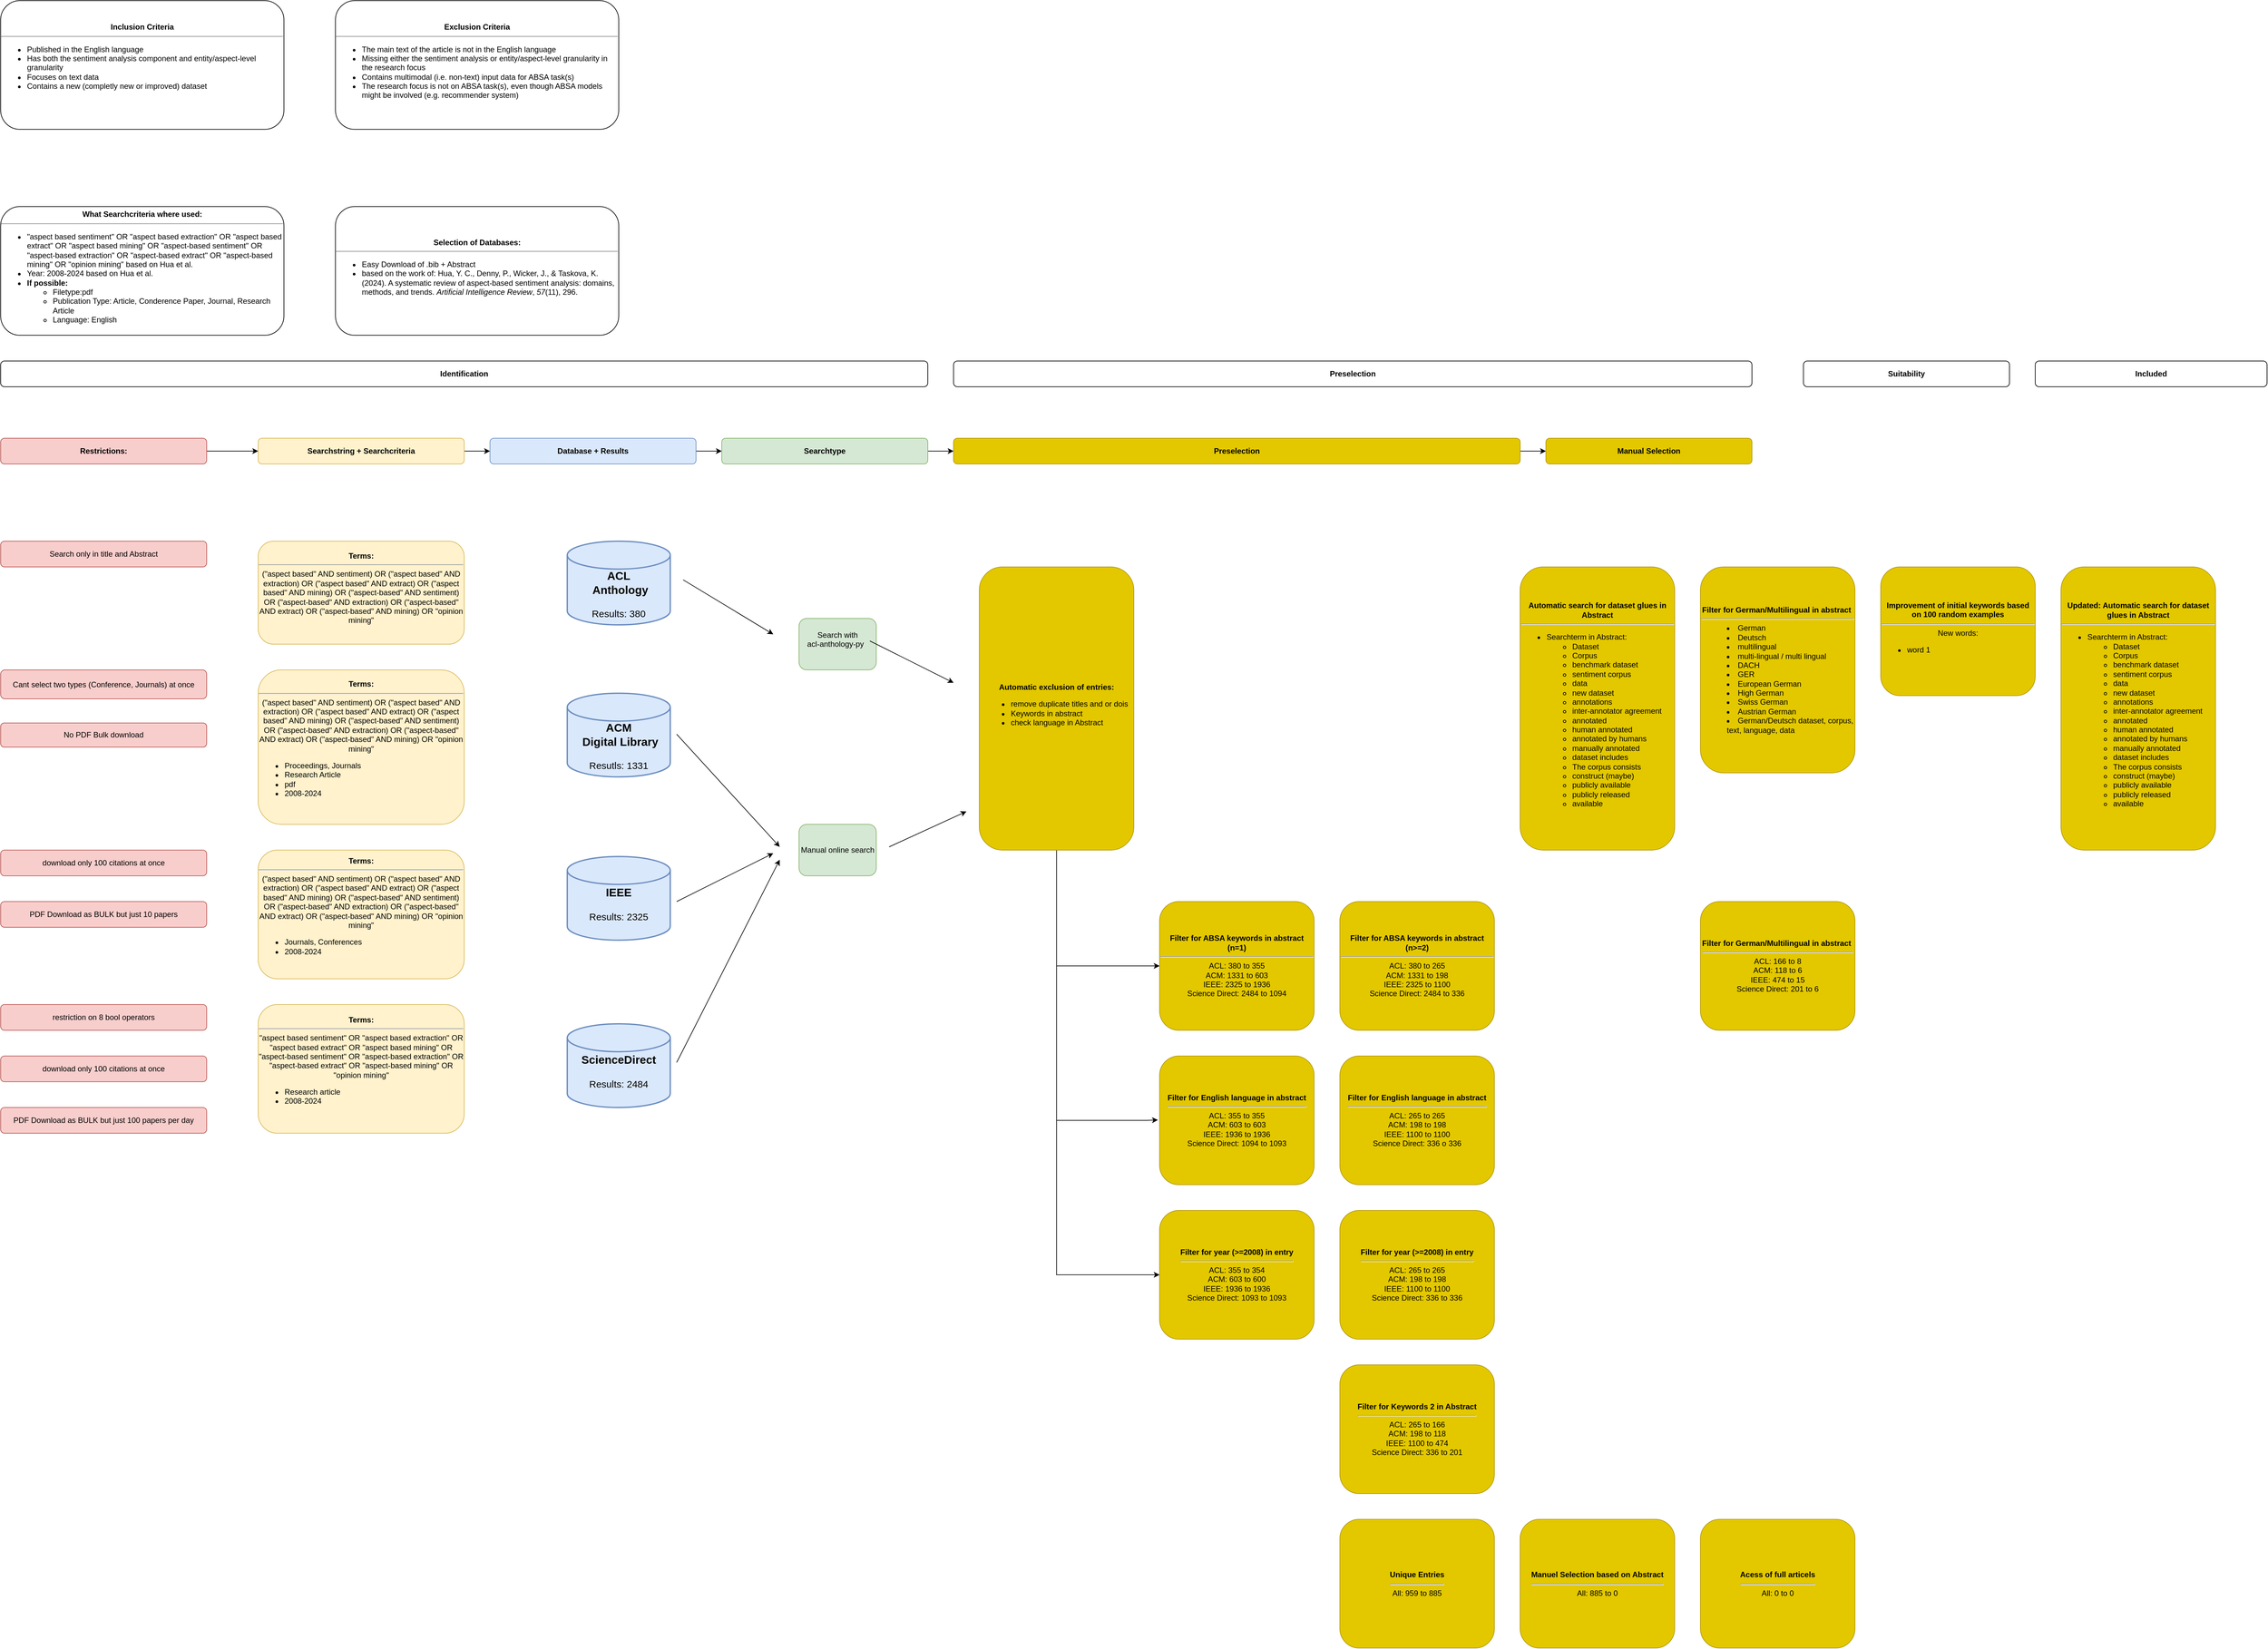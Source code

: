 <mxfile version="26.0.9">
  <diagram name="Seite-1" id="RAakanCPxx20ZKsU9evX">
    <mxGraphModel dx="2261" dy="2013" grid="1" gridSize="10" guides="1" tooltips="1" connect="1" arrows="1" fold="1" page="1" pageScale="1" pageWidth="827" pageHeight="1169" math="0" shadow="0">
      <root>
        <mxCell id="0" />
        <mxCell id="1" parent="0" />
        <UserObject label="&lt;font style=&quot;font-size: 15px;&quot;&gt;&lt;br&gt;&lt;span&gt;&lt;h3 class=&quot;LC20lb MBeuO DKV0Md&quot;&gt;ACM&lt;br style=&quot;font-size: 15px;&quot;&gt;&amp;nbsp;Digital Library&lt;/h3&gt;&lt;div&gt;Resutls: 1331&lt;/div&gt;&lt;/span&gt;&lt;/font&gt;" id="kCs5vxGw46p87-mSVRC9-5">
          <mxCell style="strokeWidth=2;html=1;shape=mxgraph.flowchart.database;whiteSpace=wrap;fillColor=#dae8fc;strokeColor=#6c8ebf;" parent="1" vertex="1">
            <mxGeometry x="360" y="276.25" width="160" height="130" as="geometry" />
          </mxCell>
        </UserObject>
        <UserObject label="&lt;font style=&quot;font-size: 15px;&quot;&gt;&lt;span&gt;&lt;h3 class=&quot;LC20lb MBeuO DKV0Md&quot;&gt;IEEE&lt;/h3&gt;&lt;div&gt;Results: 2325&lt;/div&gt;&lt;/span&gt;&lt;/font&gt;" id="kCs5vxGw46p87-mSVRC9-7">
          <mxCell style="strokeWidth=2;html=1;shape=mxgraph.flowchart.database;whiteSpace=wrap;fillColor=#dae8fc;strokeColor=#6c8ebf;" parent="1" vertex="1">
            <mxGeometry x="360" y="530" width="160" height="130" as="geometry" />
          </mxCell>
        </UserObject>
        <UserObject label="&lt;font style=&quot;font-size: 15px;&quot;&gt;&lt;span&gt;&lt;h3 class=&quot;LC20lb MBeuO DKV0Md&quot;&gt;&lt;span&gt;&lt;a data-ved=&quot;2ahUKEwi6nIKY-eWJAxUc9rsIHRbrDrkQFnoECAwQAQ&quot; href=&quot;https://www.sciencedirect.com/&quot;&gt;&lt;/a&gt;&lt;/span&gt;&lt;/h3&gt;&lt;h3 class=&quot;LC20lb MBeuO DKV0Md&quot;&gt;ScienceDirect&lt;/h3&gt;&lt;div&gt;Results: 2484&lt;/div&gt;&lt;/span&gt;&lt;/font&gt;" id="kCs5vxGw46p87-mSVRC9-8">
          <mxCell style="strokeWidth=2;html=1;shape=mxgraph.flowchart.database;whiteSpace=wrap;fillColor=#dae8fc;strokeColor=#6c8ebf;" parent="1" vertex="1">
            <mxGeometry x="360" y="790" width="160" height="130" as="geometry" />
          </mxCell>
        </UserObject>
        <mxCell id="kCs5vxGw46p87-mSVRC9-9" value="" style="endArrow=classic;html=1;rounded=0;" parent="1" edge="1">
          <mxGeometry width="50" height="50" relative="1" as="geometry">
            <mxPoint x="530" y="850" as="sourcePoint" />
            <mxPoint x="690" y="535" as="targetPoint" />
          </mxGeometry>
        </mxCell>
        <mxCell id="kCs5vxGw46p87-mSVRC9-10" value="" style="endArrow=classic;html=1;rounded=0;" parent="1" edge="1">
          <mxGeometry width="50" height="50" relative="1" as="geometry">
            <mxPoint x="530" y="340" as="sourcePoint" />
            <mxPoint x="690" y="515" as="targetPoint" />
          </mxGeometry>
        </mxCell>
        <mxCell id="kCs5vxGw46p87-mSVRC9-11" value="" style="endArrow=classic;html=1;rounded=0;" parent="1" edge="1">
          <mxGeometry width="50" height="50" relative="1" as="geometry">
            <mxPoint x="530" y="600" as="sourcePoint" />
            <mxPoint x="680" y="525" as="targetPoint" />
          </mxGeometry>
        </mxCell>
        <mxCell id="kCs5vxGw46p87-mSVRC9-12" value="Manual online search" style="rounded=1;whiteSpace=wrap;html=1;fillColor=#d5e8d4;strokeColor=#82b366;" parent="1" vertex="1">
          <mxGeometry x="720" y="480" width="120" height="80" as="geometry" />
        </mxCell>
        <mxCell id="kCs5vxGw46p87-mSVRC9-13" value="Search with&lt;div&gt;&lt;div class=&quot;md-header__topic&quot;&gt;&lt;span class=&quot;md-ellipsis&quot;&gt;&amp;nbsp; &amp;nbsp;acl-anthology-py&amp;nbsp; &amp;nbsp; &amp;nbsp; &amp;nbsp; &amp;nbsp; &amp;nbsp;&lt;/span&gt;&lt;/div&gt;&lt;/div&gt;" style="rounded=1;whiteSpace=wrap;html=1;fillColor=#d5e8d4;strokeColor=#82b366;" parent="1" vertex="1">
          <mxGeometry x="720" y="160" width="120" height="80" as="geometry" />
        </mxCell>
        <mxCell id="kCs5vxGw46p87-mSVRC9-14" value="" style="endArrow=classic;html=1;rounded=0;" parent="1" edge="1">
          <mxGeometry width="50" height="50" relative="1" as="geometry">
            <mxPoint x="540" y="100" as="sourcePoint" />
            <mxPoint x="680" y="184.71" as="targetPoint" />
          </mxGeometry>
        </mxCell>
        <mxCell id="kCs5vxGw46p87-mSVRC9-16" value="" style="endArrow=classic;html=1;rounded=0;" parent="1" edge="1">
          <mxGeometry width="50" height="50" relative="1" as="geometry">
            <mxPoint x="860" y="515" as="sourcePoint" />
            <mxPoint x="980" y="460" as="targetPoint" />
          </mxGeometry>
        </mxCell>
        <mxCell id="kCs5vxGw46p87-mSVRC9-17" value="" style="endArrow=classic;html=1;rounded=0;" parent="1" edge="1">
          <mxGeometry width="50" height="50" relative="1" as="geometry">
            <mxPoint x="830" y="195" as="sourcePoint" />
            <mxPoint x="960" y="260" as="targetPoint" />
          </mxGeometry>
        </mxCell>
        <mxCell id="F7RabWUhUG6xYI9TRHBL-1" value="&lt;b&gt;Terms:&lt;/b&gt;&lt;hr&gt;&lt;div&gt;(&quot;aspect based&quot; AND sentiment) OR (&quot;aspect based&quot; AND extraction) OR (&quot;aspect based&quot; AND extract) OR (&quot;aspect based&quot; AND mining) OR (&quot;aspect-based&quot; AND sentiment) OR (&quot;aspect-based&quot; AND extraction) OR (&quot;aspect-based&quot; AND extract) OR (&quot;aspect-based&quot; AND mining) OR &quot;opinion mining&quot;&lt;/div&gt;&lt;div&gt;&lt;br&gt;&lt;/div&gt;" style="rounded=1;whiteSpace=wrap;html=1;fillColor=#fff2cc;strokeColor=#d6b656;" parent="1" vertex="1">
          <mxGeometry x="-120" y="40" width="320" height="160" as="geometry" />
        </mxCell>
        <mxCell id="F7RabWUhUG6xYI9TRHBL-3" value="&lt;b&gt;Terms:&lt;/b&gt;&lt;hr&gt;&lt;div&gt;(&quot;aspect based&quot; AND sentiment) OR (&quot;aspect based&quot; AND extraction) OR (&quot;aspect based&quot; AND extract) OR (&quot;aspect based&quot; AND mining) OR (&quot;aspect-based&quot; AND sentiment) OR (&quot;aspect-based&quot; AND extraction) OR (&quot;aspect-based&quot; AND extract) OR (&quot;aspect-based&quot; AND mining) OR &quot;opinion mining&quot;&lt;/div&gt;&lt;div&gt;&lt;ul&gt;&lt;li style=&quot;text-align: left;&quot;&gt;Proceedings, Journals&lt;/li&gt;&lt;li style=&quot;text-align: left;&quot;&gt;Research Article&lt;/li&gt;&lt;li style=&quot;text-align: left;&quot;&gt;pdf&lt;/li&gt;&lt;li style=&quot;text-align: left;&quot;&gt;2008-2024&lt;/li&gt;&lt;/ul&gt;&lt;/div&gt;&lt;div&gt;&lt;br&gt;&lt;/div&gt;" style="rounded=1;whiteSpace=wrap;html=1;fillColor=#fff2cc;strokeColor=#d6b656;" parent="1" vertex="1">
          <mxGeometry x="-120" y="240" width="320" height="240" as="geometry" />
        </mxCell>
        <mxCell id="F7RabWUhUG6xYI9TRHBL-4" value="&lt;b&gt;Terms:&lt;/b&gt;&lt;hr&gt;&lt;div&gt;(&quot;aspect based&quot; AND sentiment) OR (&quot;aspect based&quot; AND extraction) OR (&quot;aspect based&quot; AND extract) OR (&quot;aspect based&quot; AND mining) OR (&quot;aspect-based&quot; AND sentiment) OR (&quot;aspect-based&quot; AND extraction) OR (&quot;aspect-based&quot; AND extract) OR (&quot;aspect-based&quot; AND mining) OR &quot;opinion mining&quot;&lt;/div&gt;&lt;div style=&quot;text-align: left;&quot;&gt;&lt;ul&gt;&lt;li&gt;Journals, Conferences&lt;/li&gt;&lt;li&gt;2008-2024&lt;/li&gt;&lt;/ul&gt;&lt;/div&gt;&lt;div&gt;&lt;br&gt;&lt;/div&gt;" style="rounded=1;whiteSpace=wrap;html=1;fillColor=#fff2cc;strokeColor=#d6b656;" parent="1" vertex="1">
          <mxGeometry x="-120" y="520" width="320" height="200" as="geometry" />
        </mxCell>
        <mxCell id="F7RabWUhUG6xYI9TRHBL-5" value="&lt;b&gt;Terms:&lt;/b&gt;&lt;hr&gt;&lt;div&gt;&lt;div&gt;&quot;aspect based sentiment&quot; OR &quot;aspect based extraction&quot; OR &quot;aspect based extract&quot; OR &quot;aspect based mining&quot; OR &quot;aspect-based sentiment&quot; OR &quot;aspect-based extraction&quot; OR &quot;aspect-based extract&quot; OR &quot;aspect-based mining&quot; OR &quot;opinion mining&quot;&lt;/div&gt;&lt;/div&gt;&lt;div&gt;&lt;ul&gt;&lt;li style=&quot;text-align: left;&quot;&gt;Research article&lt;/li&gt;&lt;li style=&quot;text-align: left;&quot;&gt;2008-2024&lt;/li&gt;&lt;/ul&gt;&lt;/div&gt;&lt;div&gt;&lt;br&gt;&lt;/div&gt;" style="rounded=1;whiteSpace=wrap;html=1;fillColor=#fff2cc;strokeColor=#d6b656;" parent="1" vertex="1">
          <mxGeometry x="-120" y="760" width="320" height="200" as="geometry" />
        </mxCell>
        <UserObject label="&lt;font style=&quot;font-size: 15px;&quot;&gt;&lt;br&gt;&lt;span&gt;&lt;h3 class=&quot;LC20lb MBeuO DKV0Md&quot;&gt;ACL&lt;br style=&quot;font-size: 15px;&quot;&gt;&amp;nbsp;Anthology&lt;/h3&gt;&lt;div&gt;Results: 380&lt;/div&gt;&lt;/span&gt;&lt;/font&gt;" id="F7RabWUhUG6xYI9TRHBL-6">
          <mxCell style="strokeWidth=2;html=1;shape=mxgraph.flowchart.database;whiteSpace=wrap;fillColor=#dae8fc;strokeColor=#6c8ebf;" parent="1" vertex="1">
            <mxGeometry x="360" y="40" width="160" height="130" as="geometry" />
          </mxCell>
        </UserObject>
        <mxCell id="F7RabWUhUG6xYI9TRHBL-7" value="restriction on 8 bool operators" style="rounded=1;whiteSpace=wrap;html=1;fillColor=#f8cecc;strokeColor=#b85450;" parent="1" vertex="1">
          <mxGeometry x="-520" y="760" width="320" height="40" as="geometry" />
        </mxCell>
        <mxCell id="F7RabWUhUG6xYI9TRHBL-8" value="Cant select two types (Conference, Journals) at once" style="rounded=1;whiteSpace=wrap;html=1;fillColor=#f8cecc;strokeColor=#b85450;" parent="1" vertex="1">
          <mxGeometry x="-520" y="240" width="320" height="45" as="geometry" />
        </mxCell>
        <mxCell id="F7RabWUhUG6xYI9TRHBL-13" value="download only 100 citations at once" style="rounded=1;whiteSpace=wrap;html=1;fillColor=#f8cecc;strokeColor=#b85450;" parent="1" vertex="1">
          <mxGeometry x="-520" y="840" width="320" height="40" as="geometry" />
        </mxCell>
        <mxCell id="F7RabWUhUG6xYI9TRHBL-14" value="download only 100 citations at once" style="rounded=1;whiteSpace=wrap;html=1;fillColor=#f8cecc;strokeColor=#b85450;" parent="1" vertex="1">
          <mxGeometry x="-520" y="520" width="320" height="40" as="geometry" />
        </mxCell>
        <mxCell id="F7RabWUhUG6xYI9TRHBL-15" value="Search only in title and Abstract" style="rounded=1;whiteSpace=wrap;html=1;fillColor=#f8cecc;strokeColor=#b85450;" parent="1" vertex="1">
          <mxGeometry x="-520" y="40" width="320" height="40" as="geometry" />
        </mxCell>
        <mxCell id="bArLBwWa1-_lPCyF6bo4-1" value="&lt;div style=&quot;&quot;&gt;&lt;b&gt;Selection of Databases:&lt;/b&gt;&lt;/div&gt;&lt;hr&gt;&lt;div style=&quot;text-align: left;&quot;&gt;&lt;ul&gt;&lt;li&gt;Easy Download of .bib + Abstract&lt;/li&gt;&lt;li&gt;based on the work of: Hua, Y. C., Denny, P., Wicker, J., &amp;amp; Taskova, K. (2024). A systematic review of aspect-based sentiment analysis: domains, methods, and trends. &lt;i style=&quot;background-color: initial;&quot;&gt;Artificial Intelligence Review&lt;/i&gt;&lt;span style=&quot;background-color: initial;&quot;&gt;, &lt;/span&gt;&lt;i style=&quot;background-color: initial;&quot;&gt;57&lt;/i&gt;&lt;span style=&quot;background-color: initial;&quot;&gt;(11), 296.&lt;/span&gt;&lt;/li&gt;&lt;/ul&gt;&lt;/div&gt;" style="rounded=1;whiteSpace=wrap;html=1;" parent="1" vertex="1">
          <mxGeometry y="-480" width="440" height="200" as="geometry" />
        </mxCell>
        <mxCell id="bArLBwWa1-_lPCyF6bo4-2" value="&lt;div style=&quot;&quot;&gt;&lt;b&gt;What Searchcriteria where used:&lt;/b&gt;&lt;/div&gt;&lt;hr&gt;&lt;div style=&quot;text-align: left;&quot;&gt;&lt;ul&gt;&lt;li&gt;&lt;span style=&quot;&quot;&gt;&quot;aspect based sentiment&quot; OR &quot;aspect based extraction&quot; OR &quot;aspect based extract&quot; OR &quot;aspect based mining&quot; OR &quot;aspect-based sentiment&quot; OR &quot;aspect-based extraction&quot; OR &quot;aspect-based extract&quot; OR &quot;aspect-based mining&quot; OR &quot;opinion mining&quot; based on Hua et al.&lt;/span&gt;&lt;/li&gt;&lt;li&gt;&lt;span style=&quot;&quot;&gt;Year: 2008-2024 based on Hua et al.&lt;/span&gt;&lt;/li&gt;&lt;li&gt;&lt;b&gt;If possible:&amp;nbsp;&lt;/b&gt;&lt;/li&gt;&lt;ul&gt;&lt;li&gt;&lt;span style=&quot;&quot;&gt;Filetype:pdf&lt;/span&gt;&lt;/li&gt;&lt;li&gt;Publication Type: Article, Conderence Paper, Journal, Research Article&lt;/li&gt;&lt;li&gt;Language: English&lt;/li&gt;&lt;/ul&gt;&lt;/ul&gt;&lt;/div&gt;" style="rounded=1;whiteSpace=wrap;html=1;" parent="1" vertex="1">
          <mxGeometry x="-520" y="-480" width="440" height="200" as="geometry" />
        </mxCell>
        <mxCell id="bArLBwWa1-_lPCyF6bo4-10" style="edgeStyle=orthogonalEdgeStyle;rounded=0;orthogonalLoop=1;jettySize=auto;html=1;entryX=0;entryY=0.5;entryDx=0;entryDy=0;" parent="1" source="bArLBwWa1-_lPCyF6bo4-3" target="bArLBwWa1-_lPCyF6bo4-8" edge="1">
          <mxGeometry relative="1" as="geometry" />
        </mxCell>
        <mxCell id="bArLBwWa1-_lPCyF6bo4-3" value="&lt;b&gt;Restrictions:&lt;/b&gt;" style="rounded=1;whiteSpace=wrap;html=1;fillColor=#f8cecc;strokeColor=#b85450;" parent="1" vertex="1">
          <mxGeometry x="-520" y="-120" width="320" height="40" as="geometry" />
        </mxCell>
        <mxCell id="bArLBwWa1-_lPCyF6bo4-4" value="&lt;b&gt;Identification&lt;/b&gt;" style="rounded=1;whiteSpace=wrap;html=1;" parent="1" vertex="1">
          <mxGeometry x="-520" y="-240" width="1440" height="40" as="geometry" />
        </mxCell>
        <mxCell id="bArLBwWa1-_lPCyF6bo4-12" style="edgeStyle=orthogonalEdgeStyle;rounded=0;orthogonalLoop=1;jettySize=auto;html=1;entryX=0;entryY=0.5;entryDx=0;entryDy=0;" parent="1" source="bArLBwWa1-_lPCyF6bo4-5" target="bArLBwWa1-_lPCyF6bo4-6" edge="1">
          <mxGeometry relative="1" as="geometry" />
        </mxCell>
        <mxCell id="bArLBwWa1-_lPCyF6bo4-5" value="&lt;b&gt;Database + Results&lt;/b&gt;" style="rounded=1;whiteSpace=wrap;html=1;fillColor=#dae8fc;strokeColor=#6c8ebf;" parent="1" vertex="1">
          <mxGeometry x="240" y="-120" width="320" height="40" as="geometry" />
        </mxCell>
        <mxCell id="bArLBwWa1-_lPCyF6bo4-13" style="edgeStyle=orthogonalEdgeStyle;rounded=0;orthogonalLoop=1;jettySize=auto;html=1;" parent="1" source="bArLBwWa1-_lPCyF6bo4-6" target="bArLBwWa1-_lPCyF6bo4-7" edge="1">
          <mxGeometry relative="1" as="geometry" />
        </mxCell>
        <mxCell id="bArLBwWa1-_lPCyF6bo4-6" value="&lt;b&gt;Searchtype&lt;/b&gt;" style="rounded=1;whiteSpace=wrap;html=1;fillColor=#d5e8d4;strokeColor=#82b366;" parent="1" vertex="1">
          <mxGeometry x="600" y="-120" width="320" height="40" as="geometry" />
        </mxCell>
        <mxCell id="bArLBwWa1-_lPCyF6bo4-20" style="edgeStyle=orthogonalEdgeStyle;rounded=0;orthogonalLoop=1;jettySize=auto;html=1;entryX=0;entryY=0.5;entryDx=0;entryDy=0;" parent="1" source="bArLBwWa1-_lPCyF6bo4-7" target="bArLBwWa1-_lPCyF6bo4-18" edge="1">
          <mxGeometry relative="1" as="geometry" />
        </mxCell>
        <mxCell id="bArLBwWa1-_lPCyF6bo4-7" value="&lt;b&gt;Preselection&lt;/b&gt;" style="rounded=1;whiteSpace=wrap;html=1;fillColor=#e3c800;strokeColor=#B09500;fontColor=#000000;" parent="1" vertex="1">
          <mxGeometry x="960" y="-120" width="880" height="40" as="geometry" />
        </mxCell>
        <mxCell id="bArLBwWa1-_lPCyF6bo4-11" style="edgeStyle=orthogonalEdgeStyle;rounded=0;orthogonalLoop=1;jettySize=auto;html=1;" parent="1" source="bArLBwWa1-_lPCyF6bo4-8" target="bArLBwWa1-_lPCyF6bo4-5" edge="1">
          <mxGeometry relative="1" as="geometry" />
        </mxCell>
        <mxCell id="bArLBwWa1-_lPCyF6bo4-8" value="&lt;b&gt;Searchstring + Searchcriteria&lt;/b&gt;" style="rounded=1;whiteSpace=wrap;html=1;fillColor=#fff2cc;strokeColor=#d6b656;" parent="1" vertex="1">
          <mxGeometry x="-120" y="-120" width="320" height="40" as="geometry" />
        </mxCell>
        <mxCell id="bArLBwWa1-_lPCyF6bo4-9" value="&lt;b&gt;Preselection&lt;/b&gt;" style="rounded=1;whiteSpace=wrap;html=1;" parent="1" vertex="1">
          <mxGeometry x="960" y="-240" width="1240" height="40" as="geometry" />
        </mxCell>
        <mxCell id="bArLBwWa1-_lPCyF6bo4-14" value="PDF Download as BULK but just 10 papers" style="rounded=1;whiteSpace=wrap;html=1;fillColor=#f8cecc;strokeColor=#b85450;" parent="1" vertex="1">
          <mxGeometry x="-520" y="600" width="320" height="40" as="geometry" />
        </mxCell>
        <mxCell id="bArLBwWa1-_lPCyF6bo4-15" value="PDF Download as BULK but just 100 papers per day" style="rounded=1;whiteSpace=wrap;html=1;fillColor=#f8cecc;strokeColor=#b85450;" parent="1" vertex="1">
          <mxGeometry x="-520" y="920" width="320" height="40" as="geometry" />
        </mxCell>
        <mxCell id="bArLBwWa1-_lPCyF6bo4-16" value="No PDF Bulk download" style="rounded=1;whiteSpace=wrap;html=1;fillColor=#f8cecc;strokeColor=#b85450;" parent="1" vertex="1">
          <mxGeometry x="-520" y="322.5" width="320" height="37.5" as="geometry" />
        </mxCell>
        <mxCell id="bArLBwWa1-_lPCyF6bo4-18" value="&lt;b&gt;Manual Selection&lt;/b&gt;" style="rounded=1;whiteSpace=wrap;html=1;fillColor=#e3c800;strokeColor=#B09500;fontColor=#000000;" parent="1" vertex="1">
          <mxGeometry x="1880" y="-120" width="320" height="40" as="geometry" />
        </mxCell>
        <mxCell id="pbYcI8hMlxr6NiOWamHX-3" style="edgeStyle=orthogonalEdgeStyle;rounded=0;orthogonalLoop=1;jettySize=auto;html=1;entryX=0;entryY=0.5;entryDx=0;entryDy=0;exitX=0.5;exitY=1;exitDx=0;exitDy=0;" parent="1" source="-G4jtrp53y9SYAz4rAgf-1" target="pbYcI8hMlxr6NiOWamHX-2" edge="1">
          <mxGeometry relative="1" as="geometry">
            <mxPoint x="1194.8" y="685.4" as="targetPoint" />
            <mxPoint x="1120" y="530" as="sourcePoint" />
            <Array as="points">
              <mxPoint x="1120" y="700" />
            </Array>
          </mxGeometry>
        </mxCell>
        <mxCell id="pbYcI8hMlxr6NiOWamHX-5" style="edgeStyle=orthogonalEdgeStyle;rounded=0;orthogonalLoop=1;jettySize=auto;html=1;entryX=-0.011;entryY=0.497;entryDx=0;entryDy=0;entryPerimeter=0;" parent="1" source="-G4jtrp53y9SYAz4rAgf-1" target="pbYcI8hMlxr6NiOWamHX-4" edge="1">
          <mxGeometry relative="1" as="geometry">
            <mxPoint x="1260" y="920" as="targetPoint" />
            <Array as="points">
              <mxPoint x="1120" y="940" />
              <mxPoint x="1260" y="940" />
            </Array>
          </mxGeometry>
        </mxCell>
        <mxCell id="pbYcI8hMlxr6NiOWamHX-7" style="edgeStyle=orthogonalEdgeStyle;rounded=0;orthogonalLoop=1;jettySize=auto;html=1;entryX=0;entryY=0.5;entryDx=0;entryDy=0;" parent="1" source="-G4jtrp53y9SYAz4rAgf-1" target="pbYcI8hMlxr6NiOWamHX-6" edge="1">
          <mxGeometry relative="1" as="geometry">
            <mxPoint x="1220" y="1170" as="targetPoint" />
            <Array as="points">
              <mxPoint x="1120" y="1180" />
            </Array>
          </mxGeometry>
        </mxCell>
        <mxCell id="-G4jtrp53y9SYAz4rAgf-1" value="&lt;div&gt;&lt;b&gt;Automatic exclusion of entries:&lt;/b&gt;&lt;/div&gt;&lt;div&gt;&lt;ul&gt;&lt;li style=&quot;text-align: left;&quot;&gt;remove duplicate titles and or dois&lt;/li&gt;&lt;li style=&quot;text-align: left;&quot;&gt;Keywords in abstract&lt;/li&gt;&lt;li style=&quot;text-align: left;&quot;&gt;check language in Abstract&lt;/li&gt;&lt;/ul&gt;&lt;/div&gt;" style="rounded=1;whiteSpace=wrap;html=1;fillColor=#e3c800;fontColor=#000000;strokeColor=#B09500;" parent="1" vertex="1">
          <mxGeometry x="1000" y="80" width="240" height="440" as="geometry" />
        </mxCell>
        <mxCell id="-G4jtrp53y9SYAz4rAgf-3" value="&lt;b&gt;Inclusion Criteria&lt;/b&gt;&lt;hr&gt;&lt;div&gt;&lt;ul&gt;&lt;li style=&quot;text-align: left;&quot;&gt;Published in the English language&lt;/li&gt;&lt;li style=&quot;text-align: left;&quot;&gt;Has both the sentiment analysis component and entity/aspect-level granularity&lt;/li&gt;&lt;li style=&quot;text-align: left;&quot;&gt;Focuses on text data&amp;nbsp;&lt;/li&gt;&lt;li style=&quot;text-align: left;&quot;&gt;Contains a new (completly new or improved) dataset&amp;nbsp;&lt;/li&gt;&lt;/ul&gt;&lt;div&gt;&lt;br&gt;&lt;/div&gt;&lt;/div&gt;" style="rounded=1;whiteSpace=wrap;html=1;movable=1;resizable=1;rotatable=1;deletable=1;editable=1;locked=0;connectable=1;" parent="1" vertex="1">
          <mxGeometry x="-520" y="-800" width="440" height="200" as="geometry" />
        </mxCell>
        <mxCell id="-G4jtrp53y9SYAz4rAgf-4" value="&lt;b&gt;Exclusion Criteria&lt;/b&gt;&lt;hr&gt;&lt;div&gt;&lt;ul&gt;&lt;li style=&quot;text-align: left;&quot;&gt;The main text of the article is not in the English language&lt;/li&gt;&lt;li style=&quot;text-align: left;&quot;&gt;Missing either the sentiment analysis or entity/aspect-level granularity in the research focus&lt;/li&gt;&lt;li style=&quot;text-align: left;&quot;&gt;Contains multimodal (i.e. non-text) input data for ABSA task(s)&lt;/li&gt;&lt;li style=&quot;text-align: left;&quot;&gt;The research focus is not on ABSA task(s), even though ABSA models might be involved (e.g. recommender system)&lt;/li&gt;&lt;/ul&gt;&lt;/div&gt;" style="rounded=1;whiteSpace=wrap;html=1;" parent="1" vertex="1">
          <mxGeometry y="-800" width="440" height="200" as="geometry" />
        </mxCell>
        <mxCell id="-G4jtrp53y9SYAz4rAgf-5" value="&lt;b&gt;Automatic search for dataset glues in Abstract&lt;/b&gt;&lt;hr&gt;&lt;div&gt;&lt;ul&gt;&lt;li style=&quot;text-align: left;&quot;&gt;Searchterm in Abstract:&lt;/li&gt;&lt;ul&gt;&lt;li style=&quot;text-align: left;&quot;&gt;Dataset&lt;/li&gt;&lt;li style=&quot;text-align: left;&quot;&gt;Corpus&lt;/li&gt;&lt;li style=&quot;text-align: left;&quot;&gt;benchmark dataset&lt;/li&gt;&lt;li style=&quot;text-align: left;&quot;&gt;sentiment corpus&lt;/li&gt;&lt;li style=&quot;text-align: left;&quot;&gt;data&lt;/li&gt;&lt;li style=&quot;text-align: left;&quot;&gt;new dataset&lt;/li&gt;&lt;li style=&quot;text-align: left;&quot;&gt;annotations&lt;/li&gt;&lt;li style=&quot;text-align: left;&quot;&gt;inter-annotator agreement&lt;/li&gt;&lt;li style=&quot;text-align: left;&quot;&gt;annotated&lt;/li&gt;&lt;li style=&quot;text-align: left;&quot;&gt;human annotated&lt;/li&gt;&lt;li style=&quot;text-align: left;&quot;&gt;annotated by humans&lt;/li&gt;&lt;li style=&quot;text-align: left;&quot;&gt;manually annotated&lt;/li&gt;&lt;li style=&quot;text-align: left;&quot;&gt;dataset includes&lt;/li&gt;&lt;li style=&quot;text-align: left;&quot;&gt;The corpus consists&lt;/li&gt;&lt;li style=&quot;text-align: left;&quot;&gt;construct (maybe)&lt;/li&gt;&lt;li style=&quot;text-align: left;&quot;&gt;publicly available&lt;/li&gt;&lt;li style=&quot;text-align: left;&quot;&gt;publicly released&lt;/li&gt;&lt;li style=&quot;text-align: left;&quot;&gt;available&lt;/li&gt;&lt;/ul&gt;&lt;/ul&gt;&lt;/div&gt;" style="rounded=1;whiteSpace=wrap;html=1;fillColor=#e3c800;fontColor=#000000;strokeColor=#B09500;" parent="1" vertex="1">
          <mxGeometry x="1840" y="80" width="240" height="440" as="geometry" />
        </mxCell>
        <mxCell id="-G4jtrp53y9SYAz4rAgf-6" value="&lt;b&gt;Suitability&lt;/b&gt;" style="rounded=1;whiteSpace=wrap;html=1;" parent="1" vertex="1">
          <mxGeometry x="2280" y="-240" width="320" height="40" as="geometry" />
        </mxCell>
        <mxCell id="-G4jtrp53y9SYAz4rAgf-7" value="&lt;b&gt;Included&lt;/b&gt;" style="rounded=1;whiteSpace=wrap;html=1;" parent="1" vertex="1">
          <mxGeometry x="2640" y="-240" width="360" height="40" as="geometry" />
        </mxCell>
        <mxCell id="pbYcI8hMlxr6NiOWamHX-2" value="&lt;b&gt;Filter for ABSA keywords in abstract (n=1)&lt;/b&gt;&lt;hr&gt;ACL:&amp;nbsp;380 to 355&lt;div&gt;ACM:&amp;nbsp;1331 to&amp;nbsp;603&lt;/div&gt;&lt;div&gt;IEEE:&amp;nbsp;2325 to&amp;nbsp;1936&lt;/div&gt;&lt;div&gt;Science Direct:&amp;nbsp;2484 to&amp;nbsp;1094&lt;/div&gt;" style="rounded=1;whiteSpace=wrap;html=1;fillColor=#e3c800;fontColor=#000000;strokeColor=#B09500;" parent="1" vertex="1">
          <mxGeometry x="1280" y="600" width="240" height="200" as="geometry" />
        </mxCell>
        <mxCell id="pbYcI8hMlxr6NiOWamHX-4" value="&lt;b&gt;Filter for English language in abstract&lt;/b&gt;&lt;hr&gt;ACL: 355 to 355&lt;div&gt;ACM: 603 to&amp;nbsp;603&lt;/div&gt;&lt;div&gt;IEEE: 1936 to&amp;nbsp;1936&lt;/div&gt;&lt;div&gt;Science Direct: 1094 to 1093&lt;/div&gt;" style="rounded=1;whiteSpace=wrap;html=1;fillColor=#e3c800;fontColor=#000000;strokeColor=#B09500;" parent="1" vertex="1">
          <mxGeometry x="1280" y="840" width="240" height="200" as="geometry" />
        </mxCell>
        <mxCell id="pbYcI8hMlxr6NiOWamHX-6" value="&lt;b&gt;Filter for year (&amp;gt;=2008) in entry&lt;/b&gt;&lt;hr&gt;ACL: 355 to 354&lt;div&gt;ACM: 603 to&amp;nbsp;600&lt;/div&gt;&lt;div&gt;&lt;span style=&quot;background-color: initial;&quot;&gt;IEEE: 1936 to&amp;nbsp;1936&lt;/span&gt;&lt;/div&gt;&lt;div&gt;Science Direct: 1093 to 1093&lt;/div&gt;" style="rounded=1;whiteSpace=wrap;html=1;fillColor=#e3c800;fontColor=#000000;strokeColor=#B09500;" parent="1" vertex="1">
          <mxGeometry x="1280" y="1080" width="240" height="200" as="geometry" />
        </mxCell>
        <mxCell id="pbYcI8hMlxr6NiOWamHX-8" value="&lt;b&gt;Filter for ABSA keywords in abstract (n&amp;gt;=2)&lt;/b&gt;&lt;hr&gt;ACL:&amp;nbsp;380 to 265&lt;div&gt;ACM:&amp;nbsp;1331 to 198&lt;/div&gt;&lt;div&gt;IEEE:&amp;nbsp;2325 to 1100&lt;/div&gt;&lt;div&gt;Science Direct:&amp;nbsp;2484 to 336&lt;/div&gt;" style="rounded=1;whiteSpace=wrap;html=1;fillColor=#e3c800;fontColor=#000000;strokeColor=#B09500;" parent="1" vertex="1">
          <mxGeometry x="1560" y="600" width="240" height="200" as="geometry" />
        </mxCell>
        <mxCell id="pbYcI8hMlxr6NiOWamHX-9" value="&lt;b&gt;Filter for English language in abstract&lt;/b&gt;&lt;hr&gt;ACL: 265 to 265&lt;div&gt;ACM: 198 to&amp;nbsp;&lt;span style=&quot;background-color: initial;&quot;&gt;198&lt;/span&gt;&lt;/div&gt;&lt;div&gt;IEEE: 1100 to&amp;nbsp;&lt;span style=&quot;background-color: initial;&quot;&gt;1100&lt;/span&gt;&lt;/div&gt;&lt;div&gt;Science Direct: 336 o&amp;nbsp;&lt;span style=&quot;background-color: initial;&quot;&gt;336&lt;/span&gt;&lt;/div&gt;" style="rounded=1;whiteSpace=wrap;html=1;fillColor=#e3c800;fontColor=#000000;strokeColor=#B09500;" parent="1" vertex="1">
          <mxGeometry x="1560" y="840" width="240" height="200" as="geometry" />
        </mxCell>
        <mxCell id="pbYcI8hMlxr6NiOWamHX-10" value="&lt;b&gt;Filter for year (&amp;gt;=2008) in entry&lt;/b&gt;&lt;hr&gt;ACL: 265 to 265&lt;div&gt;ACM: 198 to 198&lt;/div&gt;&lt;div&gt;&lt;span style=&quot;background-color: initial;&quot;&gt;IEEE: 1100 to&amp;nbsp;1100&lt;/span&gt;&lt;/div&gt;&lt;div&gt;Science Direct: 336 to 336&lt;/div&gt;" style="rounded=1;whiteSpace=wrap;html=1;fillColor=#e3c800;fontColor=#000000;strokeColor=#B09500;" parent="1" vertex="1">
          <mxGeometry x="1560" y="1080" width="240" height="200" as="geometry" />
        </mxCell>
        <mxCell id="pbYcI8hMlxr6NiOWamHX-11" value="&lt;b&gt;Filter for Keywords 2 in Abstract&lt;/b&gt;&lt;hr&gt;ACL: 265 to 166&lt;div&gt;ACM: 198 to 118&lt;/div&gt;&lt;div&gt;&lt;span style=&quot;background-color: initial;&quot;&gt;IEEE: 1100 to&amp;nbsp;474&lt;/span&gt;&lt;/div&gt;&lt;div&gt;Science Direct: 336 to 201&lt;/div&gt;" style="rounded=1;whiteSpace=wrap;html=1;fillColor=#e3c800;fontColor=#000000;strokeColor=#B09500;" parent="1" vertex="1">
          <mxGeometry x="1560" y="1320" width="240" height="200" as="geometry" />
        </mxCell>
        <mxCell id="pbYcI8hMlxr6NiOWamHX-12" value="&lt;b&gt;Unique Entries&lt;/b&gt;&lt;hr&gt;&lt;div&gt;All: 959 to 885&lt;/div&gt;" style="rounded=1;whiteSpace=wrap;html=1;fillColor=#e3c800;fontColor=#000000;strokeColor=#B09500;" parent="1" vertex="1">
          <mxGeometry x="1560" y="1560" width="240" height="200" as="geometry" />
        </mxCell>
        <mxCell id="xn4Ccg8mGfuQH4dNMlC--1" value="&lt;b&gt;Manuel Selection based on Abstract&lt;/b&gt;&lt;hr&gt;&lt;div&gt;All: 885 to 0&lt;/div&gt;" style="rounded=1;whiteSpace=wrap;html=1;fillColor=#e3c800;fontColor=#000000;strokeColor=#B09500;" parent="1" vertex="1">
          <mxGeometry x="1840" y="1560" width="240" height="200" as="geometry" />
        </mxCell>
        <mxCell id="xn4Ccg8mGfuQH4dNMlC--2" value="&lt;div&gt;&lt;b&gt;Acess of full articels&lt;/b&gt;&lt;/div&gt;&lt;hr&gt;&lt;div&gt;All: 0 to 0&lt;/div&gt;" style="rounded=1;whiteSpace=wrap;html=1;fillColor=#e3c800;fontColor=#000000;strokeColor=#B09500;" parent="1" vertex="1">
          <mxGeometry x="2120" y="1560" width="240" height="200" as="geometry" />
        </mxCell>
        <mxCell id="xn4Ccg8mGfuQH4dNMlC--3" value="&lt;div&gt;&lt;b&gt;Improvement of initial keywords based on 100 random examples&lt;/b&gt;&lt;/div&gt;&lt;hr&gt;&lt;div&gt;New words:&lt;/div&gt;&lt;div&gt;&lt;ul&gt;&lt;li style=&quot;text-align: left;&quot;&gt;word 1&lt;/li&gt;&lt;/ul&gt;&lt;/div&gt;" style="rounded=1;whiteSpace=wrap;html=1;fillColor=#e3c800;fontColor=#000000;strokeColor=#B09500;" parent="1" vertex="1">
          <mxGeometry x="2400" y="80" width="240" height="200" as="geometry" />
        </mxCell>
        <mxCell id="xn4Ccg8mGfuQH4dNMlC--4" value="&lt;b&gt;Updated: Automatic search for dataset glues in Abstract&lt;/b&gt;&lt;hr&gt;&lt;div&gt;&lt;ul&gt;&lt;li style=&quot;text-align: left;&quot;&gt;Searchterm in Abstract:&lt;/li&gt;&lt;ul&gt;&lt;li style=&quot;text-align: left;&quot;&gt;Dataset&lt;/li&gt;&lt;li style=&quot;text-align: left;&quot;&gt;Corpus&lt;/li&gt;&lt;li style=&quot;text-align: left;&quot;&gt;benchmark dataset&lt;/li&gt;&lt;li style=&quot;text-align: left;&quot;&gt;sentiment corpus&lt;/li&gt;&lt;li style=&quot;text-align: left;&quot;&gt;data&lt;/li&gt;&lt;li style=&quot;text-align: left;&quot;&gt;new dataset&lt;/li&gt;&lt;li style=&quot;text-align: left;&quot;&gt;annotations&lt;/li&gt;&lt;li style=&quot;text-align: left;&quot;&gt;inter-annotator agreement&lt;/li&gt;&lt;li style=&quot;text-align: left;&quot;&gt;annotated&lt;/li&gt;&lt;li style=&quot;text-align: left;&quot;&gt;human annotated&lt;/li&gt;&lt;li style=&quot;text-align: left;&quot;&gt;annotated by humans&lt;/li&gt;&lt;li style=&quot;text-align: left;&quot;&gt;manually annotated&lt;/li&gt;&lt;li style=&quot;text-align: left;&quot;&gt;dataset includes&lt;/li&gt;&lt;li style=&quot;text-align: left;&quot;&gt;The corpus consists&lt;/li&gt;&lt;li style=&quot;text-align: left;&quot;&gt;construct (maybe)&lt;/li&gt;&lt;li style=&quot;text-align: left;&quot;&gt;publicly available&lt;/li&gt;&lt;li style=&quot;text-align: left;&quot;&gt;publicly released&lt;/li&gt;&lt;li style=&quot;text-align: left;&quot;&gt;available&lt;/li&gt;&lt;/ul&gt;&lt;/ul&gt;&lt;/div&gt;" style="rounded=1;whiteSpace=wrap;html=1;fillColor=#e3c800;fontColor=#000000;strokeColor=#B09500;" parent="1" vertex="1">
          <mxGeometry x="2680" y="80" width="240" height="440" as="geometry" />
        </mxCell>
        <mxCell id="_nYO_vl3AFeizgdtxbw9-1" value="&lt;b&gt;Filter for German/Multilingual in abstract&amp;nbsp;&lt;/b&gt;&lt;hr&gt;ACL:&amp;nbsp;166 to 8&lt;div&gt;ACM:&amp;nbsp;118 to 6&lt;/div&gt;&lt;div&gt;IEEE: 474 to 15&lt;/div&gt;&lt;div&gt;Science Direct:&amp;nbsp;201 to 6&lt;/div&gt;" style="rounded=1;whiteSpace=wrap;html=1;fillColor=#e3c800;fontColor=#000000;strokeColor=#B09500;" parent="1" vertex="1">
          <mxGeometry x="2120" y="600" width="240" height="200" as="geometry" />
        </mxCell>
        <mxCell id="pLVuVkbzIdpgdQXRqBFa-1" value="&lt;b&gt;Filter for German/Multilingual in abstract&amp;nbsp;&lt;/b&gt;&lt;hr&gt;&lt;blockquote style=&quot;margin: 0 0 0 40px; border: none; padding: 0px;&quot;&gt;&lt;li style=&quot;text-align: left;&quot; data-end=&quot;10&quot; data-start=&quot;0&quot;&gt;German&lt;/li&gt;&lt;li style=&quot;text-align: left;&quot; data-end=&quot;22&quot; data-start=&quot;11&quot;&gt;Deutsch&lt;/li&gt;&lt;li style=&quot;text-align: left;&quot; data-end=&quot;39&quot; data-start=&quot;23&quot;&gt;multilingual&lt;/li&gt;&lt;li style=&quot;text-align: left;&quot; data-end=&quot;73&quot; data-start=&quot;40&quot;&gt;multi-lingual / multi lingual&lt;/li&gt;&lt;li style=&quot;text-align: left;&quot; data-end=&quot;82&quot; data-start=&quot;74&quot;&gt;DACH&lt;/li&gt;&lt;li style=&quot;text-align: left;&quot; data-end=&quot;90&quot; data-start=&quot;83&quot;&gt;GER&lt;/li&gt;&lt;li style=&quot;text-align: left;&quot; data-end=&quot;110&quot; data-start=&quot;91&quot;&gt;European German&lt;/li&gt;&lt;li style=&quot;text-align: left;&quot; data-end=&quot;126&quot; data-start=&quot;111&quot;&gt;High German&lt;/li&gt;&lt;li style=&quot;text-align: left;&quot; data-end=&quot;143&quot; data-start=&quot;127&quot;&gt;Swiss German&lt;/li&gt;&lt;li style=&quot;text-align: left;&quot; data-end=&quot;163&quot; data-start=&quot;144&quot;&gt;Austrian German&lt;/li&gt;&lt;li style=&quot;text-align: left;&quot; data-is-last-node=&quot;&quot; data-end=&quot;220&quot; data-start=&quot;164&quot;&gt;German/Deutsch dataset, corpus, text, language, data&lt;/li&gt;&lt;/blockquote&gt;" style="rounded=1;whiteSpace=wrap;html=1;fillColor=#e3c800;fontColor=#000000;strokeColor=#B09500;" vertex="1" parent="1">
          <mxGeometry x="2120" y="80" width="240" height="320" as="geometry" />
        </mxCell>
      </root>
    </mxGraphModel>
  </diagram>
</mxfile>
